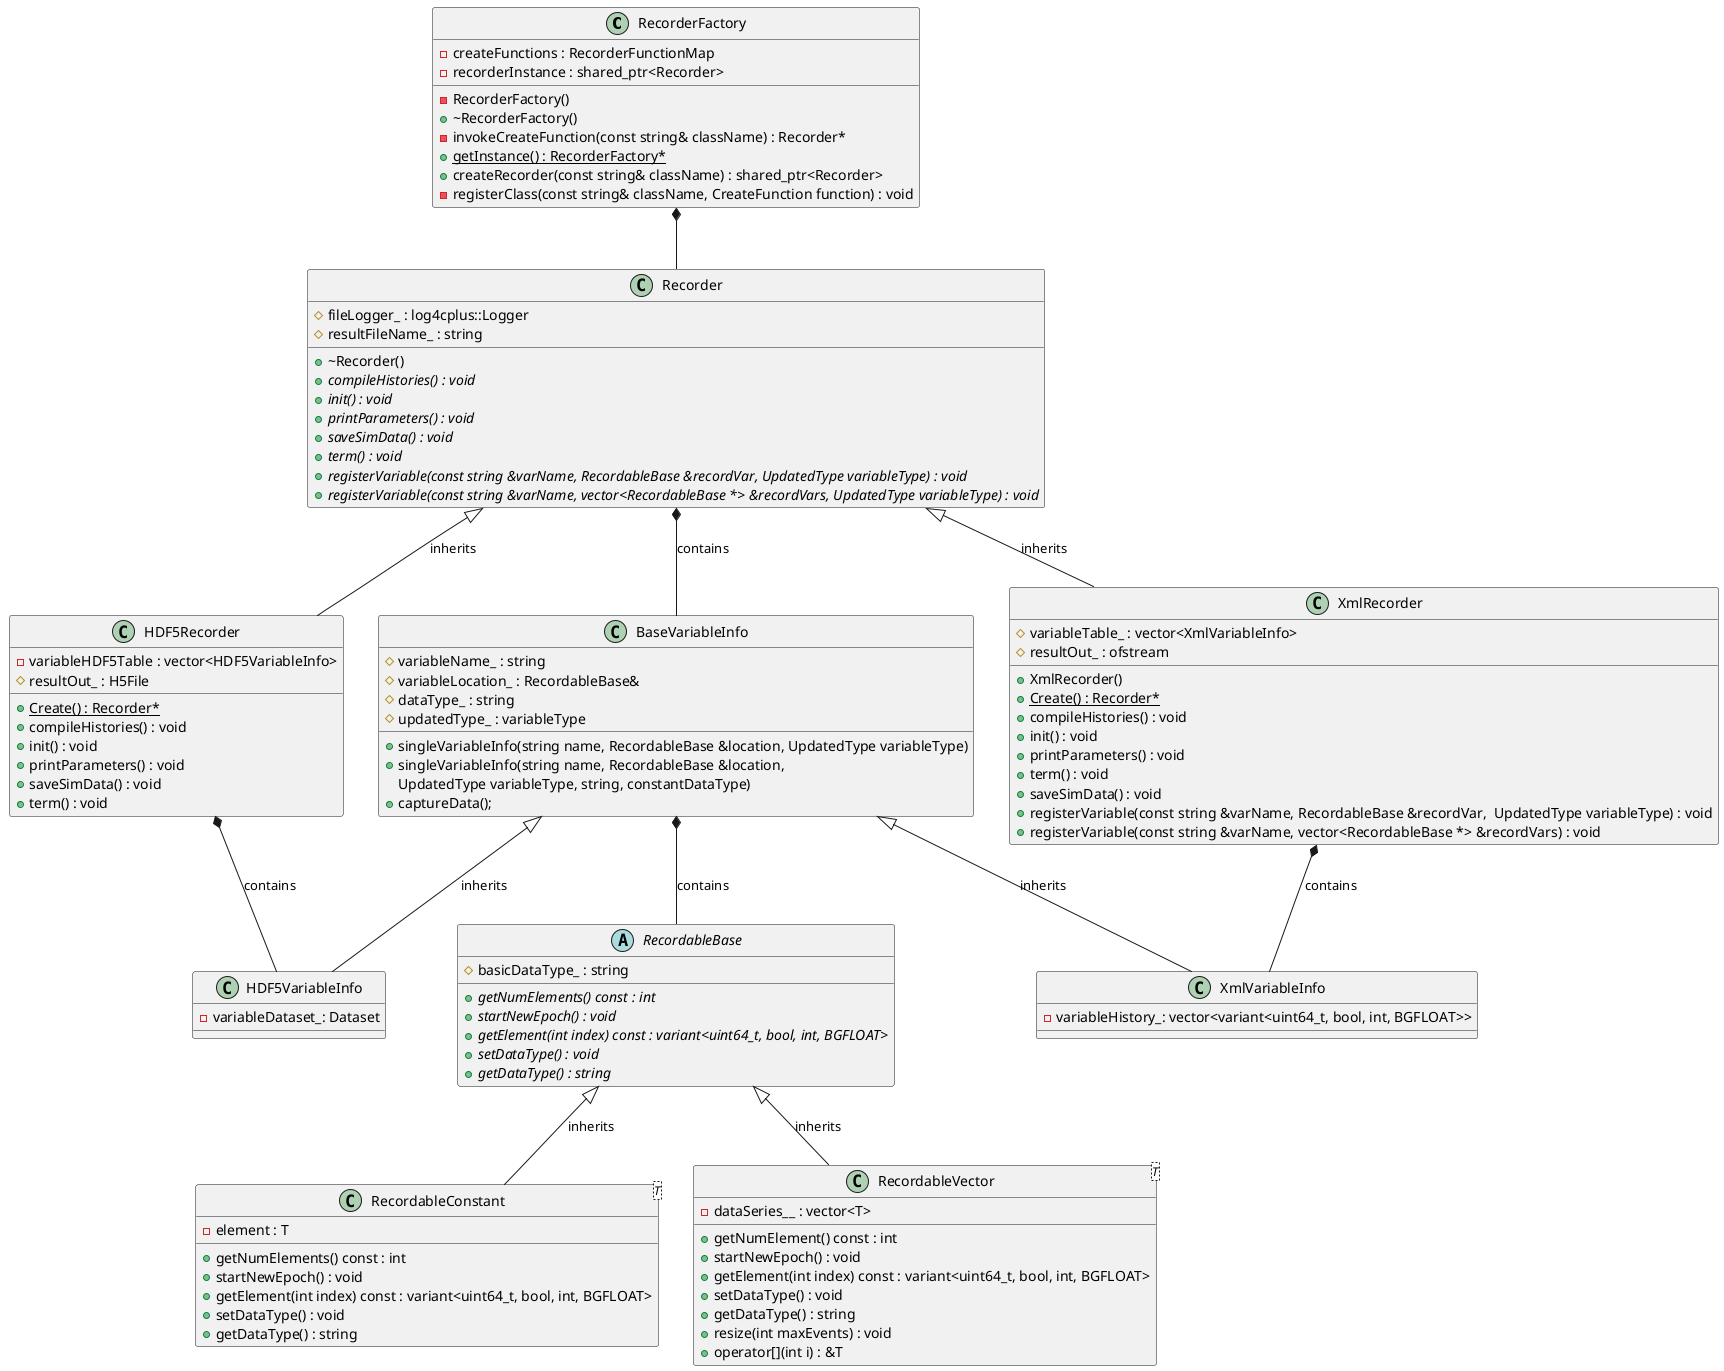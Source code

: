 @startuml Agile Recorder Class Diagram Design

class RecorderFactory {
	-RecorderFactory()
	+~RecorderFactory()
	-invokeCreateFunction(const string& className) : Recorder*
	+{static} getInstance() : RecorderFactory*
	-createFunctions : RecorderFunctionMap
	+createRecorder(const string& className) : shared_ptr<Recorder>
	-recorderInstance : shared_ptr<Recorder>
	-registerClass(const string& className, CreateFunction function) : void
}

class Recorder {
	+~Recorder()
	#fileLogger_ : log4cplus::Logger
	#resultFileName_ : string
	+{abstract} compileHistories() : void
	+{abstract} init() : void
	+{abstract} printParameters() : void
	+{abstract} saveSimData() : void
	+{abstract} term() : void
	+{abstract}registerVariable(const string &varName, RecordableBase &recordVar, UpdatedType variableType) : void
	+{abstract}registerVariable(const string &varName, vector<RecordableBase *> &recordVars, UpdatedType variableType) : void
}

class HDF5Recorder {
	-variableHDF5Table : vector<HDF5VariableInfo>
	#resultOut_ : H5File
	+{static} Create() : Recorder*
	+compileHistories() : void
	+init() : void
	+printParameters() : void
	+saveSimData() : void
	+term() : void
	/'add more'/
}

class XmlRecorder {
	#variableTable_ : vector<XmlVariableInfo>
	+XmlRecorder()
	#resultOut_ : ofstream
	+{static} Create() : Recorder*
	+compileHistories() : void
	+init() : void
	+printParameters() : void
	+term() : void
	+saveSimData() : void
	+registerVariable(const string &varName, RecordableBase &recordVar,  UpdatedType variableType) : void
	+registerVariable(const string &varName, vector<RecordableBase *> &recordVars) : void
	
	/' methods only used for unit test 
	+XmlRecorder(string fileName_)
	+getVariableName(int numIndex) const : const string&
	+getSingleVariable(int numIndex) const : &RecordableBase
	+getHistory() const : const &vector<variant<uint64_t, bool, int, BGFLOAT>>
	'/
}

class BaseVariableInfo {
	#variableName_ : string
	#variableLocation_ : RecordableBase&
	#dataType_ : string
	#updatedType_ : variableType
	+singleVariableInfo(string name, RecordableBase &location, UpdatedType variableType)
	+singleVariableInfo(string name, RecordableBase &location, 
			UpdatedType variableType, string, constantDataType)
	+captureData();
}

class XmlVariableInfo {
	-variableHistory_: vector<variant<uint64_t, bool, int, BGFLOAT>>
}

class HDF5VariableInfo {
	-variableDataset_: Dataset
	/'add more methods'/
}

abstract class RecordableBase {
	#basicDataType_ : string
	+{abstract} getNumElements() const : int
	+{abstract} startNewEpoch() : void
	+{abstract} getElement(int index) const : variant<uint64_t, bool, int, BGFLOAT>
	+{abstract} setDataType() : void
	+{abstract} getDataType() : string
}

class RecordableConstant<T>{
	-element : T
	+getNumElements() const : int
	+startNewEpoch() : void
	+getElement(int index) const : variant<uint64_t, bool, int, BGFLOAT>
	+setDataType() : void
	+getDataType() : string
	/'add more method if needed'/
}


class RecordableVector<T>{
	-dataSeries__ : vector<T>
	+getNumElement() const : int
	+startNewEpoch() : void
	+getElement(int index) const : variant<uint64_t, bool, int, BGFLOAT>
	+setDataType() : void
	+getDataType() : string
	/'vector methods'/
	+resize(int maxEvents) : void
	+operator[](int i) : &T
}


/' relationships '/

.RecorderFactory *-- .Recorder

Recorder <|-- XmlRecorder : inherits
Recorder <|-- HDF5Recorder : inherits

Recorder *-- BaseVariableInfo : contains

BaseVariableInfo <|-- XmlVariableInfo : inherits
BaseVariableInfo <|-- HDF5VariableInfo : inherits

XmlRecorder *-- XmlVariableInfo : contains
HDF5Recorder *-- HDF5VariableInfo : contains

BaseVariableInfo *-- RecordableBase : contains

RecordableBase <|-- RecordableConstant : inherits
RecordableBase <|-- RecordableVector : inherits

@enduml 
